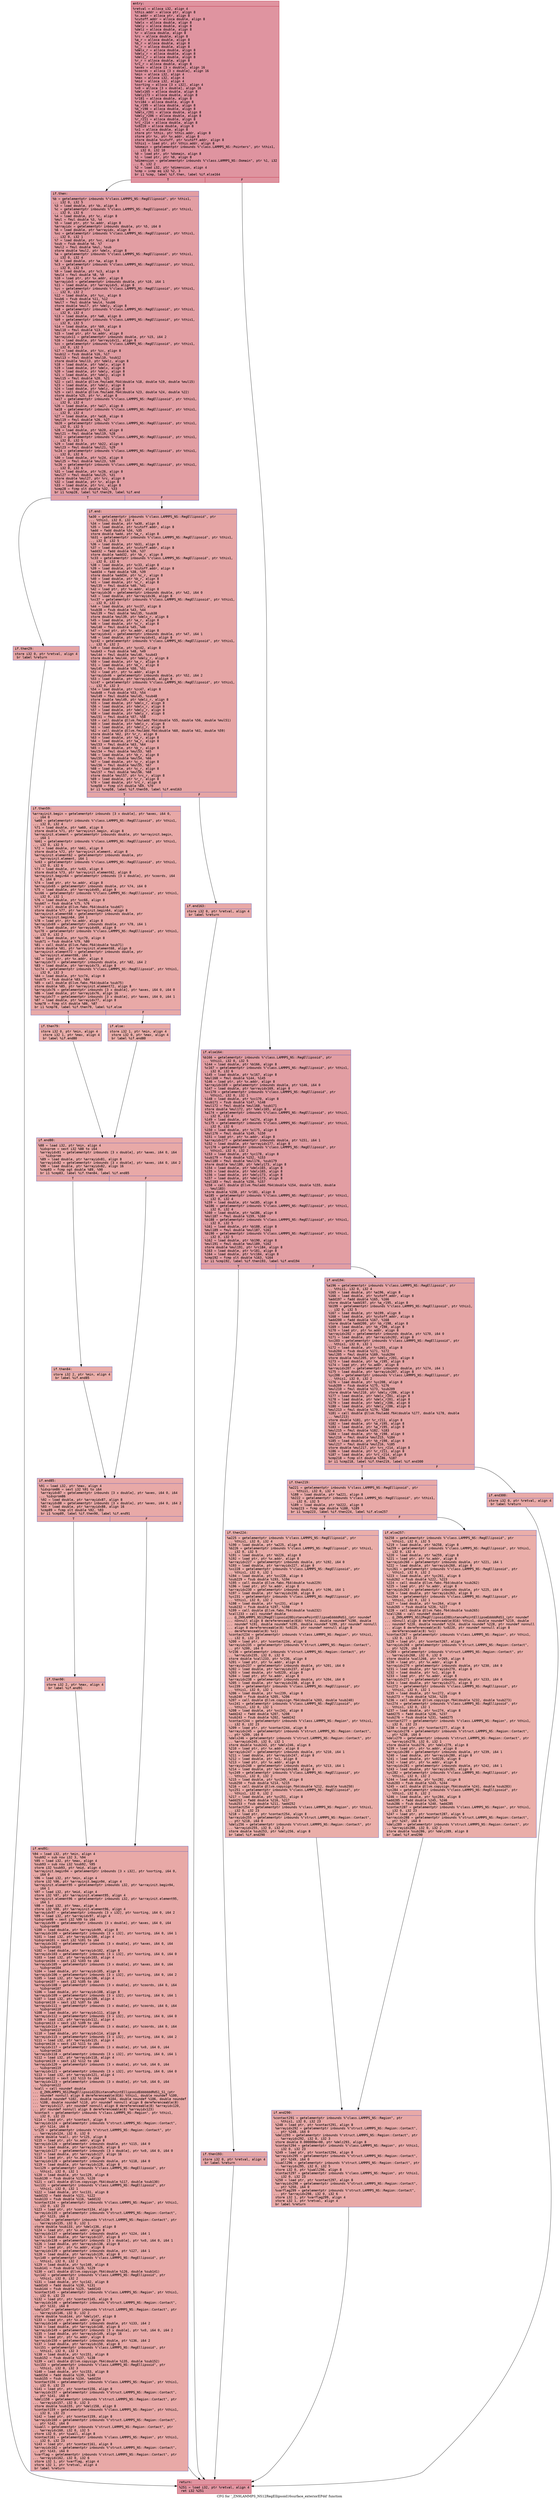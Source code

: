 digraph "CFG for '_ZN9LAMMPS_NS12RegEllipsoid16surface_exteriorEPdd' function" {
	label="CFG for '_ZN9LAMMPS_NS12RegEllipsoid16surface_exteriorEPdd' function";

	Node0x56554da812e0 [shape=record,color="#b70d28ff", style=filled, fillcolor="#b70d2870" fontname="Courier",label="{entry:\l|  %retval = alloca i32, align 4\l  %this.addr = alloca ptr, align 8\l  %x.addr = alloca ptr, align 8\l  %cutoff.addr = alloca double, align 8\l  %delx = alloca double, align 8\l  %dely = alloca double, align 8\l  %delz = alloca double, align 8\l  %r = alloca double, align 8\l  %rc = alloca double, align 8\l  %a_r = alloca double, align 8\l  %b_r = alloca double, align 8\l  %c_r = alloca double, align 8\l  %delx_r = alloca double, align 8\l  %dely_r = alloca double, align 8\l  %delz_r = alloca double, align 8\l  %r_r = alloca double, align 8\l  %rc_r = alloca double, align 8\l  %axes = alloca [3 x double], align 16\l  %coords = alloca [3 x double], align 16\l  %min = alloca i32, align 4\l  %max = alloca i32, align 4\l  %mid = alloca i32, align 4\l  %sorting = alloca [3 x i32], align 4\l  %x0 = alloca [3 x double], align 16\l  %delx165 = alloca double, align 8\l  %dely173 = alloca double, align 8\l  %r181 = alloca double, align 8\l  %rc184 = alloca double, align 8\l  %a_r195 = alloca double, align 8\l  %b_r198 = alloca double, align 8\l  %delx_r201 = alloca double, align 8\l  %dely_r206 = alloca double, align 8\l  %r_r211 = alloca double, align 8\l  %rc_r214 = alloca double, align 8\l  %x0220 = alloca double, align 8\l  %x1 = alloca double, align 8\l  store ptr %this, ptr %this.addr, align 8\l  store ptr %x, ptr %x.addr, align 8\l  store double %cutoff, ptr %cutoff.addr, align 8\l  %this1 = load ptr, ptr %this.addr, align 8\l  %domain = getelementptr inbounds %\"class.LAMMPS_NS::Pointers\", ptr %this1,\l... i32 0, i32 10\l  %0 = load ptr, ptr %domain, align 8\l  %1 = load ptr, ptr %0, align 8\l  %dimension = getelementptr inbounds %\"class.LAMMPS_NS::Domain\", ptr %1, i32\l... 0, i32 2\l  %2 = load i32, ptr %dimension, align 4\l  %cmp = icmp eq i32 %2, 3\l  br i1 %cmp, label %if.then, label %if.else164\l|{<s0>T|<s1>F}}"];
	Node0x56554da812e0:s0 -> Node0x56554da860a0[tooltip="entry -> if.then\nProbability 50.00%" ];
	Node0x56554da812e0:s1 -> Node0x56554da86110[tooltip="entry -> if.else164\nProbability 50.00%" ];
	Node0x56554da860a0 [shape=record,color="#3d50c3ff", style=filled, fillcolor="#be242e70" fontname="Courier",label="{if.then:\l|  %b = getelementptr inbounds %\"class.LAMMPS_NS::RegEllipsoid\", ptr %this1,\l... i32 0, i32 5\l  %3 = load double, ptr %b, align 8\l  %c = getelementptr inbounds %\"class.LAMMPS_NS::RegEllipsoid\", ptr %this1,\l... i32 0, i32 6\l  %4 = load double, ptr %c, align 8\l  %mul = fmul double %3, %4\l  %5 = load ptr, ptr %x.addr, align 8\l  %arrayidx = getelementptr inbounds double, ptr %5, i64 0\l  %6 = load double, ptr %arrayidx, align 8\l  %xc = getelementptr inbounds %\"class.LAMMPS_NS::RegEllipsoid\", ptr %this1,\l... i32 0, i32 1\l  %7 = load double, ptr %xc, align 8\l  %sub = fsub double %6, %7\l  %mul2 = fmul double %mul, %sub\l  store double %mul2, ptr %delx, align 8\l  %a = getelementptr inbounds %\"class.LAMMPS_NS::RegEllipsoid\", ptr %this1,\l... i32 0, i32 4\l  %8 = load double, ptr %a, align 8\l  %c3 = getelementptr inbounds %\"class.LAMMPS_NS::RegEllipsoid\", ptr %this1,\l... i32 0, i32 6\l  %9 = load double, ptr %c3, align 8\l  %mul4 = fmul double %8, %9\l  %10 = load ptr, ptr %x.addr, align 8\l  %arrayidx5 = getelementptr inbounds double, ptr %10, i64 1\l  %11 = load double, ptr %arrayidx5, align 8\l  %yc = getelementptr inbounds %\"class.LAMMPS_NS::RegEllipsoid\", ptr %this1,\l... i32 0, i32 2\l  %12 = load double, ptr %yc, align 8\l  %sub6 = fsub double %11, %12\l  %mul7 = fmul double %mul4, %sub6\l  store double %mul7, ptr %dely, align 8\l  %a8 = getelementptr inbounds %\"class.LAMMPS_NS::RegEllipsoid\", ptr %this1,\l... i32 0, i32 4\l  %13 = load double, ptr %a8, align 8\l  %b9 = getelementptr inbounds %\"class.LAMMPS_NS::RegEllipsoid\", ptr %this1,\l... i32 0, i32 5\l  %14 = load double, ptr %b9, align 8\l  %mul10 = fmul double %13, %14\l  %15 = load ptr, ptr %x.addr, align 8\l  %arrayidx11 = getelementptr inbounds double, ptr %15, i64 2\l  %16 = load double, ptr %arrayidx11, align 8\l  %zc = getelementptr inbounds %\"class.LAMMPS_NS::RegEllipsoid\", ptr %this1,\l... i32 0, i32 3\l  %17 = load double, ptr %zc, align 8\l  %sub12 = fsub double %16, %17\l  %mul13 = fmul double %mul10, %sub12\l  store double %mul13, ptr %delz, align 8\l  %18 = load double, ptr %delx, align 8\l  %19 = load double, ptr %delx, align 8\l  %20 = load double, ptr %dely, align 8\l  %21 = load double, ptr %dely, align 8\l  %mul15 = fmul double %20, %21\l  %22 = call double @llvm.fmuladd.f64(double %18, double %19, double %mul15)\l  %23 = load double, ptr %delz, align 8\l  %24 = load double, ptr %delz, align 8\l  %25 = call double @llvm.fmuladd.f64(double %23, double %24, double %22)\l  store double %25, ptr %r, align 8\l  %a17 = getelementptr inbounds %\"class.LAMMPS_NS::RegEllipsoid\", ptr %this1,\l... i32 0, i32 4\l  %26 = load double, ptr %a17, align 8\l  %a18 = getelementptr inbounds %\"class.LAMMPS_NS::RegEllipsoid\", ptr %this1,\l... i32 0, i32 4\l  %27 = load double, ptr %a18, align 8\l  %mul19 = fmul double %26, %27\l  %b20 = getelementptr inbounds %\"class.LAMMPS_NS::RegEllipsoid\", ptr %this1,\l... i32 0, i32 5\l  %28 = load double, ptr %b20, align 8\l  %mul21 = fmul double %mul19, %28\l  %b22 = getelementptr inbounds %\"class.LAMMPS_NS::RegEllipsoid\", ptr %this1,\l... i32 0, i32 5\l  %29 = load double, ptr %b22, align 8\l  %mul23 = fmul double %mul21, %29\l  %c24 = getelementptr inbounds %\"class.LAMMPS_NS::RegEllipsoid\", ptr %this1,\l... i32 0, i32 6\l  %30 = load double, ptr %c24, align 8\l  %mul25 = fmul double %mul23, %30\l  %c26 = getelementptr inbounds %\"class.LAMMPS_NS::RegEllipsoid\", ptr %this1,\l... i32 0, i32 6\l  %31 = load double, ptr %c26, align 8\l  %mul27 = fmul double %mul25, %31\l  store double %mul27, ptr %rc, align 8\l  %32 = load double, ptr %r, align 8\l  %33 = load double, ptr %rc, align 8\l  %cmp28 = fcmp olt double %32, %33\l  br i1 %cmp28, label %if.then29, label %if.end\l|{<s0>T|<s1>F}}"];
	Node0x56554da860a0:s0 -> Node0x56554da89360[tooltip="if.then -> if.then29\nProbability 50.00%" ];
	Node0x56554da860a0:s1 -> Node0x56554da893b0[tooltip="if.then -> if.end\nProbability 50.00%" ];
	Node0x56554da89360 [shape=record,color="#3d50c3ff", style=filled, fillcolor="#c5333470" fontname="Courier",label="{if.then29:\l|  store i32 0, ptr %retval, align 4\l  br label %return\l}"];
	Node0x56554da89360 -> Node0x56554da89570[tooltip="if.then29 -> return\nProbability 100.00%" ];
	Node0x56554da893b0 [shape=record,color="#3d50c3ff", style=filled, fillcolor="#c5333470" fontname="Courier",label="{if.end:\l|  %a30 = getelementptr inbounds %\"class.LAMMPS_NS::RegEllipsoid\", ptr\l... %this1, i32 0, i32 4\l  %34 = load double, ptr %a30, align 8\l  %35 = load double, ptr %cutoff.addr, align 8\l  %add = fadd double %34, %35\l  store double %add, ptr %a_r, align 8\l  %b31 = getelementptr inbounds %\"class.LAMMPS_NS::RegEllipsoid\", ptr %this1,\l... i32 0, i32 5\l  %36 = load double, ptr %b31, align 8\l  %37 = load double, ptr %cutoff.addr, align 8\l  %add32 = fadd double %36, %37\l  store double %add32, ptr %b_r, align 8\l  %c33 = getelementptr inbounds %\"class.LAMMPS_NS::RegEllipsoid\", ptr %this1,\l... i32 0, i32 6\l  %38 = load double, ptr %c33, align 8\l  %39 = load double, ptr %cutoff.addr, align 8\l  %add34 = fadd double %38, %39\l  store double %add34, ptr %c_r, align 8\l  %40 = load double, ptr %b_r, align 8\l  %41 = load double, ptr %c_r, align 8\l  %mul35 = fmul double %40, %41\l  %42 = load ptr, ptr %x.addr, align 8\l  %arrayidx36 = getelementptr inbounds double, ptr %42, i64 0\l  %43 = load double, ptr %arrayidx36, align 8\l  %xc37 = getelementptr inbounds %\"class.LAMMPS_NS::RegEllipsoid\", ptr %this1,\l... i32 0, i32 1\l  %44 = load double, ptr %xc37, align 8\l  %sub38 = fsub double %43, %44\l  %mul39 = fmul double %mul35, %sub38\l  store double %mul39, ptr %delx_r, align 8\l  %45 = load double, ptr %a_r, align 8\l  %46 = load double, ptr %c_r, align 8\l  %mul40 = fmul double %45, %46\l  %47 = load ptr, ptr %x.addr, align 8\l  %arrayidx41 = getelementptr inbounds double, ptr %47, i64 1\l  %48 = load double, ptr %arrayidx41, align 8\l  %yc42 = getelementptr inbounds %\"class.LAMMPS_NS::RegEllipsoid\", ptr %this1,\l... i32 0, i32 2\l  %49 = load double, ptr %yc42, align 8\l  %sub43 = fsub double %48, %49\l  %mul44 = fmul double %mul40, %sub43\l  store double %mul44, ptr %dely_r, align 8\l  %50 = load double, ptr %a_r, align 8\l  %51 = load double, ptr %b_r, align 8\l  %mul45 = fmul double %50, %51\l  %52 = load ptr, ptr %x.addr, align 8\l  %arrayidx46 = getelementptr inbounds double, ptr %52, i64 2\l  %53 = load double, ptr %arrayidx46, align 8\l  %zc47 = getelementptr inbounds %\"class.LAMMPS_NS::RegEllipsoid\", ptr %this1,\l... i32 0, i32 3\l  %54 = load double, ptr %zc47, align 8\l  %sub48 = fsub double %53, %54\l  %mul49 = fmul double %mul45, %sub48\l  store double %mul49, ptr %delz_r, align 8\l  %55 = load double, ptr %delx_r, align 8\l  %56 = load double, ptr %delx_r, align 8\l  %57 = load double, ptr %dely_r, align 8\l  %58 = load double, ptr %dely_r, align 8\l  %mul51 = fmul double %57, %58\l  %59 = call double @llvm.fmuladd.f64(double %55, double %56, double %mul51)\l  %60 = load double, ptr %delz_r, align 8\l  %61 = load double, ptr %delz_r, align 8\l  %62 = call double @llvm.fmuladd.f64(double %60, double %61, double %59)\l  store double %62, ptr %r_r, align 8\l  %63 = load double, ptr %a_r, align 8\l  %64 = load double, ptr %a_r, align 8\l  %mul53 = fmul double %63, %64\l  %65 = load double, ptr %b_r, align 8\l  %mul54 = fmul double %mul53, %65\l  %66 = load double, ptr %b_r, align 8\l  %mul55 = fmul double %mul54, %66\l  %67 = load double, ptr %c_r, align 8\l  %mul56 = fmul double %mul55, %67\l  %68 = load double, ptr %c_r, align 8\l  %mul57 = fmul double %mul56, %68\l  store double %mul57, ptr %rc_r, align 8\l  %69 = load double, ptr %r_r, align 8\l  %70 = load double, ptr %rc_r, align 8\l  %cmp58 = fcmp olt double %69, %70\l  br i1 %cmp58, label %if.then59, label %if.end163\l|{<s0>T|<s1>F}}"];
	Node0x56554da893b0:s0 -> Node0x56554da413f0[tooltip="if.end -> if.then59\nProbability 50.00%" ];
	Node0x56554da893b0:s1 -> Node0x56554da41440[tooltip="if.end -> if.end163\nProbability 50.00%" ];
	Node0x56554da413f0 [shape=record,color="#3d50c3ff", style=filled, fillcolor="#ca3b3770" fontname="Courier",label="{if.then59:\l|  %arrayinit.begin = getelementptr inbounds [3 x double], ptr %axes, i64 0,\l... i64 0\l  %a60 = getelementptr inbounds %\"class.LAMMPS_NS::RegEllipsoid\", ptr %this1,\l... i32 0, i32 4\l  %71 = load double, ptr %a60, align 8\l  store double %71, ptr %arrayinit.begin, align 8\l  %arrayinit.element = getelementptr inbounds double, ptr %arrayinit.begin,\l... i64 1\l  %b61 = getelementptr inbounds %\"class.LAMMPS_NS::RegEllipsoid\", ptr %this1,\l... i32 0, i32 5\l  %72 = load double, ptr %b61, align 8\l  store double %72, ptr %arrayinit.element, align 8\l  %arrayinit.element62 = getelementptr inbounds double, ptr\l... %arrayinit.element, i64 1\l  %c63 = getelementptr inbounds %\"class.LAMMPS_NS::RegEllipsoid\", ptr %this1,\l... i32 0, i32 6\l  %73 = load double, ptr %c63, align 8\l  store double %73, ptr %arrayinit.element62, align 8\l  %arrayinit.begin64 = getelementptr inbounds [3 x double], ptr %coords, i64\l... 0, i64 0\l  %74 = load ptr, ptr %x.addr, align 8\l  %arrayidx65 = getelementptr inbounds double, ptr %74, i64 0\l  %75 = load double, ptr %arrayidx65, align 8\l  %xc66 = getelementptr inbounds %\"class.LAMMPS_NS::RegEllipsoid\", ptr %this1,\l... i32 0, i32 1\l  %76 = load double, ptr %xc66, align 8\l  %sub67 = fsub double %75, %76\l  %77 = call double @llvm.fabs.f64(double %sub67)\l  store double %77, ptr %arrayinit.begin64, align 8\l  %arrayinit.element68 = getelementptr inbounds double, ptr\l... %arrayinit.begin64, i64 1\l  %78 = load ptr, ptr %x.addr, align 8\l  %arrayidx69 = getelementptr inbounds double, ptr %78, i64 1\l  %79 = load double, ptr %arrayidx69, align 8\l  %yc70 = getelementptr inbounds %\"class.LAMMPS_NS::RegEllipsoid\", ptr %this1,\l... i32 0, i32 2\l  %80 = load double, ptr %yc70, align 8\l  %sub71 = fsub double %79, %80\l  %81 = call double @llvm.fabs.f64(double %sub71)\l  store double %81, ptr %arrayinit.element68, align 8\l  %arrayinit.element72 = getelementptr inbounds double, ptr\l... %arrayinit.element68, i64 1\l  %82 = load ptr, ptr %x.addr, align 8\l  %arrayidx73 = getelementptr inbounds double, ptr %82, i64 2\l  %83 = load double, ptr %arrayidx73, align 8\l  %zc74 = getelementptr inbounds %\"class.LAMMPS_NS::RegEllipsoid\", ptr %this1,\l... i32 0, i32 3\l  %84 = load double, ptr %zc74, align 8\l  %sub75 = fsub double %83, %84\l  %85 = call double @llvm.fabs.f64(double %sub75)\l  store double %85, ptr %arrayinit.element72, align 8\l  %arrayidx76 = getelementptr inbounds [3 x double], ptr %axes, i64 0, i64 0\l  %86 = load double, ptr %arrayidx76, align 16\l  %arrayidx77 = getelementptr inbounds [3 x double], ptr %axes, i64 0, i64 1\l  %87 = load double, ptr %arrayidx77, align 8\l  %cmp78 = fcmp olt double %86, %87\l  br i1 %cmp78, label %if.then79, label %if.else\l|{<s0>T|<s1>F}}"];
	Node0x56554da413f0:s0 -> Node0x56554da43470[tooltip="if.then59 -> if.then79\nProbability 50.00%" ];
	Node0x56554da413f0:s1 -> Node0x56554da434f0[tooltip="if.then59 -> if.else\nProbability 50.00%" ];
	Node0x56554da43470 [shape=record,color="#3d50c3ff", style=filled, fillcolor="#d0473d70" fontname="Courier",label="{if.then79:\l|  store i32 0, ptr %min, align 4\l  store i32 1, ptr %max, align 4\l  br label %if.end80\l}"];
	Node0x56554da43470 -> Node0x56554da43750[tooltip="if.then79 -> if.end80\nProbability 100.00%" ];
	Node0x56554da434f0 [shape=record,color="#3d50c3ff", style=filled, fillcolor="#d0473d70" fontname="Courier",label="{if.else:\l|  store i32 1, ptr %min, align 4\l  store i32 0, ptr %max, align 4\l  br label %if.end80\l}"];
	Node0x56554da434f0 -> Node0x56554da43750[tooltip="if.else -> if.end80\nProbability 100.00%" ];
	Node0x56554da43750 [shape=record,color="#3d50c3ff", style=filled, fillcolor="#ca3b3770" fontname="Courier",label="{if.end80:\l|  %88 = load i32, ptr %min, align 4\l  %idxprom = sext i32 %88 to i64\l  %arrayidx81 = getelementptr inbounds [3 x double], ptr %axes, i64 0, i64\l... %idxprom\l  %89 = load double, ptr %arrayidx81, align 8\l  %arrayidx82 = getelementptr inbounds [3 x double], ptr %axes, i64 0, i64 2\l  %90 = load double, ptr %arrayidx82, align 16\l  %cmp83 = fcmp ogt double %89, %90\l  br i1 %cmp83, label %if.then84, label %if.end85\l|{<s0>T|<s1>F}}"];
	Node0x56554da43750:s0 -> Node0x56554da43e60[tooltip="if.end80 -> if.then84\nProbability 50.00%" ];
	Node0x56554da43750:s1 -> Node0x56554da43ee0[tooltip="if.end80 -> if.end85\nProbability 50.00%" ];
	Node0x56554da43e60 [shape=record,color="#3d50c3ff", style=filled, fillcolor="#d0473d70" fontname="Courier",label="{if.then84:\l|  store i32 2, ptr %min, align 4\l  br label %if.end85\l}"];
	Node0x56554da43e60 -> Node0x56554da43ee0[tooltip="if.then84 -> if.end85\nProbability 100.00%" ];
	Node0x56554da43ee0 [shape=record,color="#3d50c3ff", style=filled, fillcolor="#ca3b3770" fontname="Courier",label="{if.end85:\l|  %91 = load i32, ptr %max, align 4\l  %idxprom86 = sext i32 %91 to i64\l  %arrayidx87 = getelementptr inbounds [3 x double], ptr %axes, i64 0, i64\l... %idxprom86\l  %92 = load double, ptr %arrayidx87, align 8\l  %arrayidx88 = getelementptr inbounds [3 x double], ptr %axes, i64 0, i64 2\l  %93 = load double, ptr %arrayidx88, align 16\l  %cmp89 = fcmp olt double %92, %93\l  br i1 %cmp89, label %if.then90, label %if.end91\l|{<s0>T|<s1>F}}"];
	Node0x56554da43ee0:s0 -> Node0x56554da445d0[tooltip="if.end85 -> if.then90\nProbability 50.00%" ];
	Node0x56554da43ee0:s1 -> Node0x56554da44650[tooltip="if.end85 -> if.end91\nProbability 50.00%" ];
	Node0x56554da445d0 [shape=record,color="#3d50c3ff", style=filled, fillcolor="#d0473d70" fontname="Courier",label="{if.then90:\l|  store i32 2, ptr %max, align 4\l  br label %if.end91\l}"];
	Node0x56554da445d0 -> Node0x56554da44650[tooltip="if.then90 -> if.end91\nProbability 100.00%" ];
	Node0x56554da44650 [shape=record,color="#3d50c3ff", style=filled, fillcolor="#ca3b3770" fontname="Courier",label="{if.end91:\l|  %94 = load i32, ptr %min, align 4\l  %sub92 = sub nsw i32 3, %94\l  %95 = load i32, ptr %max, align 4\l  %sub93 = sub nsw i32 %sub92, %95\l  store i32 %sub93, ptr %mid, align 4\l  %arrayinit.begin94 = getelementptr inbounds [3 x i32], ptr %sorting, i64 0,\l... i64 0\l  %96 = load i32, ptr %min, align 4\l  store i32 %96, ptr %arrayinit.begin94, align 4\l  %arrayinit.element95 = getelementptr inbounds i32, ptr %arrayinit.begin94,\l... i64 1\l  %97 = load i32, ptr %mid, align 4\l  store i32 %97, ptr %arrayinit.element95, align 4\l  %arrayinit.element96 = getelementptr inbounds i32, ptr %arrayinit.element95,\l... i64 1\l  %98 = load i32, ptr %max, align 4\l  store i32 %98, ptr %arrayinit.element96, align 4\l  %arrayidx97 = getelementptr inbounds [3 x i32], ptr %sorting, i64 0, i64 2\l  %99 = load i32, ptr %arrayidx97, align 4\l  %idxprom98 = sext i32 %99 to i64\l  %arrayidx99 = getelementptr inbounds [3 x double], ptr %axes, i64 0, i64\l... %idxprom98\l  %100 = load double, ptr %arrayidx99, align 8\l  %arrayidx100 = getelementptr inbounds [3 x i32], ptr %sorting, i64 0, i64 1\l  %101 = load i32, ptr %arrayidx100, align 4\l  %idxprom101 = sext i32 %101 to i64\l  %arrayidx102 = getelementptr inbounds [3 x double], ptr %axes, i64 0, i64\l... %idxprom101\l  %102 = load double, ptr %arrayidx102, align 8\l  %arrayidx103 = getelementptr inbounds [3 x i32], ptr %sorting, i64 0, i64 0\l  %103 = load i32, ptr %arrayidx103, align 4\l  %idxprom104 = sext i32 %103 to i64\l  %arrayidx105 = getelementptr inbounds [3 x double], ptr %axes, i64 0, i64\l... %idxprom104\l  %104 = load double, ptr %arrayidx105, align 8\l  %arrayidx106 = getelementptr inbounds [3 x i32], ptr %sorting, i64 0, i64 2\l  %105 = load i32, ptr %arrayidx106, align 4\l  %idxprom107 = sext i32 %105 to i64\l  %arrayidx108 = getelementptr inbounds [3 x double], ptr %coords, i64 0, i64\l... %idxprom107\l  %106 = load double, ptr %arrayidx108, align 8\l  %arrayidx109 = getelementptr inbounds [3 x i32], ptr %sorting, i64 0, i64 1\l  %107 = load i32, ptr %arrayidx109, align 4\l  %idxprom110 = sext i32 %107 to i64\l  %arrayidx111 = getelementptr inbounds [3 x double], ptr %coords, i64 0, i64\l... %idxprom110\l  %108 = load double, ptr %arrayidx111, align 8\l  %arrayidx112 = getelementptr inbounds [3 x i32], ptr %sorting, i64 0, i64 0\l  %109 = load i32, ptr %arrayidx112, align 4\l  %idxprom113 = sext i32 %109 to i64\l  %arrayidx114 = getelementptr inbounds [3 x double], ptr %coords, i64 0, i64\l... %idxprom113\l  %110 = load double, ptr %arrayidx114, align 8\l  %arrayidx115 = getelementptr inbounds [3 x i32], ptr %sorting, i64 0, i64 2\l  %111 = load i32, ptr %arrayidx115, align 4\l  %idxprom116 = sext i32 %111 to i64\l  %arrayidx117 = getelementptr inbounds [3 x double], ptr %x0, i64 0, i64\l... %idxprom116\l  %arrayidx118 = getelementptr inbounds [3 x i32], ptr %sorting, i64 0, i64 1\l  %112 = load i32, ptr %arrayidx118, align 4\l  %idxprom119 = sext i32 %112 to i64\l  %arrayidx120 = getelementptr inbounds [3 x double], ptr %x0, i64 0, i64\l... %idxprom119\l  %arrayidx121 = getelementptr inbounds [3 x i32], ptr %sorting, i64 0, i64 0\l  %113 = load i32, ptr %arrayidx121, align 4\l  %idxprom122 = sext i32 %113 to i64\l  %arrayidx123 = getelementptr inbounds [3 x double], ptr %x0, i64 0, i64\l... %idxprom122\l  %call = call noundef double\l... @_ZN9LAMMPS_NS12RegEllipsoid22DistancePointEllipsoidEddddddRdS1_S1_(ptr\l... noundef nonnull align 8 dereferenceable(816) %this1, double noundef %100,\l... double noundef %102, double noundef %104, double noundef %106, double noundef\l... %108, double noundef %110, ptr noundef nonnull align 8 dereferenceable(8)\l... %arrayidx117, ptr noundef nonnull align 8 dereferenceable(8) %arrayidx120,\l... ptr noundef nonnull align 8 dereferenceable(8) %arrayidx123)\l  %contact = getelementptr inbounds %\"class.LAMMPS_NS::Region\", ptr %this1,\l... i32 0, i32 23\l  %114 = load ptr, ptr %contact, align 8\l  %arrayidx124 = getelementptr inbounds %\"struct.LAMMPS_NS::Region::Contact\",\l... ptr %114, i64 0\l  %r125 = getelementptr inbounds %\"struct.LAMMPS_NS::Region::Contact\", ptr\l... %arrayidx124, i32 0, i32 0\l  store double %call, ptr %r125, align 8\l  %115 = load ptr, ptr %x.addr, align 8\l  %arrayidx126 = getelementptr inbounds double, ptr %115, i64 0\l  %116 = load double, ptr %arrayidx126, align 8\l  %arrayidx127 = getelementptr inbounds [3 x double], ptr %x0, i64 0, i64 0\l  %117 = load double, ptr %arrayidx127, align 16\l  %118 = load ptr, ptr %x.addr, align 8\l  %arrayidx128 = getelementptr inbounds double, ptr %118, i64 0\l  %119 = load double, ptr %arrayidx128, align 8\l  %xc129 = getelementptr inbounds %\"class.LAMMPS_NS::RegEllipsoid\", ptr\l... %this1, i32 0, i32 1\l  %120 = load double, ptr %xc129, align 8\l  %sub130 = fsub double %119, %120\l  %121 = call double @llvm.copysign.f64(double %117, double %sub130)\l  %xc131 = getelementptr inbounds %\"class.LAMMPS_NS::RegEllipsoid\", ptr\l... %this1, i32 0, i32 1\l  %122 = load double, ptr %xc131, align 8\l  %add132 = fadd double %121, %122\l  %sub133 = fsub double %116, %add132\l  %contact134 = getelementptr inbounds %\"class.LAMMPS_NS::Region\", ptr %this1,\l... i32 0, i32 23\l  %123 = load ptr, ptr %contact134, align 8\l  %arrayidx135 = getelementptr inbounds %\"struct.LAMMPS_NS::Region::Contact\",\l... ptr %123, i64 0\l  %delx136 = getelementptr inbounds %\"struct.LAMMPS_NS::Region::Contact\", ptr\l... %arrayidx135, i32 0, i32 1\l  store double %sub133, ptr %delx136, align 8\l  %124 = load ptr, ptr %x.addr, align 8\l  %arrayidx137 = getelementptr inbounds double, ptr %124, i64 1\l  %125 = load double, ptr %arrayidx137, align 8\l  %arrayidx138 = getelementptr inbounds [3 x double], ptr %x0, i64 0, i64 1\l  %126 = load double, ptr %arrayidx138, align 8\l  %127 = load ptr, ptr %x.addr, align 8\l  %arrayidx139 = getelementptr inbounds double, ptr %127, i64 1\l  %128 = load double, ptr %arrayidx139, align 8\l  %yc140 = getelementptr inbounds %\"class.LAMMPS_NS::RegEllipsoid\", ptr\l... %this1, i32 0, i32 2\l  %129 = load double, ptr %yc140, align 8\l  %sub141 = fsub double %128, %129\l  %130 = call double @llvm.copysign.f64(double %126, double %sub141)\l  %yc142 = getelementptr inbounds %\"class.LAMMPS_NS::RegEllipsoid\", ptr\l... %this1, i32 0, i32 2\l  %131 = load double, ptr %yc142, align 8\l  %add143 = fadd double %130, %131\l  %sub144 = fsub double %125, %add143\l  %contact145 = getelementptr inbounds %\"class.LAMMPS_NS::Region\", ptr %this1,\l... i32 0, i32 23\l  %132 = load ptr, ptr %contact145, align 8\l  %arrayidx146 = getelementptr inbounds %\"struct.LAMMPS_NS::Region::Contact\",\l... ptr %132, i64 0\l  %dely147 = getelementptr inbounds %\"struct.LAMMPS_NS::Region::Contact\", ptr\l... %arrayidx146, i32 0, i32 2\l  store double %sub144, ptr %dely147, align 8\l  %133 = load ptr, ptr %x.addr, align 8\l  %arrayidx148 = getelementptr inbounds double, ptr %133, i64 2\l  %134 = load double, ptr %arrayidx148, align 8\l  %arrayidx149 = getelementptr inbounds [3 x double], ptr %x0, i64 0, i64 2\l  %135 = load double, ptr %arrayidx149, align 16\l  %136 = load ptr, ptr %x.addr, align 8\l  %arrayidx150 = getelementptr inbounds double, ptr %136, i64 2\l  %137 = load double, ptr %arrayidx150, align 8\l  %zc151 = getelementptr inbounds %\"class.LAMMPS_NS::RegEllipsoid\", ptr\l... %this1, i32 0, i32 3\l  %138 = load double, ptr %zc151, align 8\l  %sub152 = fsub double %137, %138\l  %139 = call double @llvm.copysign.f64(double %135, double %sub152)\l  %zc153 = getelementptr inbounds %\"class.LAMMPS_NS::RegEllipsoid\", ptr\l... %this1, i32 0, i32 3\l  %140 = load double, ptr %zc153, align 8\l  %add154 = fadd double %139, %140\l  %sub155 = fsub double %134, %add154\l  %contact156 = getelementptr inbounds %\"class.LAMMPS_NS::Region\", ptr %this1,\l... i32 0, i32 23\l  %141 = load ptr, ptr %contact156, align 8\l  %arrayidx157 = getelementptr inbounds %\"struct.LAMMPS_NS::Region::Contact\",\l... ptr %141, i64 0\l  %delz158 = getelementptr inbounds %\"struct.LAMMPS_NS::Region::Contact\", ptr\l... %arrayidx157, i32 0, i32 3\l  store double %sub155, ptr %delz158, align 8\l  %contact159 = getelementptr inbounds %\"class.LAMMPS_NS::Region\", ptr %this1,\l... i32 0, i32 23\l  %142 = load ptr, ptr %contact159, align 8\l  %arrayidx160 = getelementptr inbounds %\"struct.LAMMPS_NS::Region::Contact\",\l... ptr %142, i64 0\l  %iwall = getelementptr inbounds %\"struct.LAMMPS_NS::Region::Contact\", ptr\l... %arrayidx160, i32 0, i32 5\l  store i32 0, ptr %iwall, align 8\l  %contact161 = getelementptr inbounds %\"class.LAMMPS_NS::Region\", ptr %this1,\l... i32 0, i32 23\l  %143 = load ptr, ptr %contact161, align 8\l  %arrayidx162 = getelementptr inbounds %\"struct.LAMMPS_NS::Region::Contact\",\l... ptr %143, i64 0\l  %varflag = getelementptr inbounds %\"struct.LAMMPS_NS::Region::Contact\", ptr\l... %arrayidx162, i32 0, i32 6\l  store i32 1, ptr %varflag, align 4\l  store i32 1, ptr %retval, align 4\l  br label %return\l}"];
	Node0x56554da44650 -> Node0x56554da89570[tooltip="if.end91 -> return\nProbability 100.00%" ];
	Node0x56554da41440 [shape=record,color="#3d50c3ff", style=filled, fillcolor="#ca3b3770" fontname="Courier",label="{if.end163:\l|  store i32 0, ptr %retval, align 4\l  br label %return\l}"];
	Node0x56554da41440 -> Node0x56554da89570[tooltip="if.end163 -> return\nProbability 100.00%" ];
	Node0x56554da86110 [shape=record,color="#3d50c3ff", style=filled, fillcolor="#be242e70" fontname="Courier",label="{if.else164:\l|  %b166 = getelementptr inbounds %\"class.LAMMPS_NS::RegEllipsoid\", ptr\l... %this1, i32 0, i32 5\l  %144 = load double, ptr %b166, align 8\l  %c167 = getelementptr inbounds %\"class.LAMMPS_NS::RegEllipsoid\", ptr %this1,\l... i32 0, i32 6\l  %145 = load double, ptr %c167, align 8\l  %mul168 = fmul double %144, %145\l  %146 = load ptr, ptr %x.addr, align 8\l  %arrayidx169 = getelementptr inbounds double, ptr %146, i64 0\l  %147 = load double, ptr %arrayidx169, align 8\l  %xc170 = getelementptr inbounds %\"class.LAMMPS_NS::RegEllipsoid\", ptr\l... %this1, i32 0, i32 1\l  %148 = load double, ptr %xc170, align 8\l  %sub171 = fsub double %147, %148\l  %mul172 = fmul double %mul168, %sub171\l  store double %mul172, ptr %delx165, align 8\l  %a174 = getelementptr inbounds %\"class.LAMMPS_NS::RegEllipsoid\", ptr %this1,\l... i32 0, i32 4\l  %149 = load double, ptr %a174, align 8\l  %c175 = getelementptr inbounds %\"class.LAMMPS_NS::RegEllipsoid\", ptr %this1,\l... i32 0, i32 6\l  %150 = load double, ptr %c175, align 8\l  %mul176 = fmul double %149, %150\l  %151 = load ptr, ptr %x.addr, align 8\l  %arrayidx177 = getelementptr inbounds double, ptr %151, i64 1\l  %152 = load double, ptr %arrayidx177, align 8\l  %yc178 = getelementptr inbounds %\"class.LAMMPS_NS::RegEllipsoid\", ptr\l... %this1, i32 0, i32 2\l  %153 = load double, ptr %yc178, align 8\l  %sub179 = fsub double %152, %153\l  %mul180 = fmul double %mul176, %sub179\l  store double %mul180, ptr %dely173, align 8\l  %154 = load double, ptr %delx165, align 8\l  %155 = load double, ptr %delx165, align 8\l  %156 = load double, ptr %dely173, align 8\l  %157 = load double, ptr %dely173, align 8\l  %mul183 = fmul double %156, %157\l  %158 = call double @llvm.fmuladd.f64(double %154, double %155, double\l... %mul183)\l  store double %158, ptr %r181, align 8\l  %a185 = getelementptr inbounds %\"class.LAMMPS_NS::RegEllipsoid\", ptr %this1,\l... i32 0, i32 4\l  %159 = load double, ptr %a185, align 8\l  %a186 = getelementptr inbounds %\"class.LAMMPS_NS::RegEllipsoid\", ptr %this1,\l... i32 0, i32 4\l  %160 = load double, ptr %a186, align 8\l  %mul187 = fmul double %159, %160\l  %b188 = getelementptr inbounds %\"class.LAMMPS_NS::RegEllipsoid\", ptr %this1,\l... i32 0, i32 5\l  %161 = load double, ptr %b188, align 8\l  %mul189 = fmul double %mul187, %161\l  %b190 = getelementptr inbounds %\"class.LAMMPS_NS::RegEllipsoid\", ptr %this1,\l... i32 0, i32 5\l  %162 = load double, ptr %b190, align 8\l  %mul191 = fmul double %mul189, %162\l  store double %mul191, ptr %rc184, align 8\l  %163 = load double, ptr %r181, align 8\l  %164 = load double, ptr %rc184, align 8\l  %cmp192 = fcmp olt double %163, %164\l  br i1 %cmp192, label %if.then193, label %if.end194\l|{<s0>T|<s1>F}}"];
	Node0x56554da86110:s0 -> Node0x56554daa1d50[tooltip="if.else164 -> if.then193\nProbability 50.00%" ];
	Node0x56554da86110:s1 -> Node0x56554daa1da0[tooltip="if.else164 -> if.end194\nProbability 50.00%" ];
	Node0x56554daa1d50 [shape=record,color="#3d50c3ff", style=filled, fillcolor="#c5333470" fontname="Courier",label="{if.then193:\l|  store i32 0, ptr %retval, align 4\l  br label %return\l}"];
	Node0x56554daa1d50 -> Node0x56554da89570[tooltip="if.then193 -> return\nProbability 100.00%" ];
	Node0x56554daa1da0 [shape=record,color="#3d50c3ff", style=filled, fillcolor="#c5333470" fontname="Courier",label="{if.end194:\l|  %a196 = getelementptr inbounds %\"class.LAMMPS_NS::RegEllipsoid\", ptr\l... %this1, i32 0, i32 4\l  %165 = load double, ptr %a196, align 8\l  %166 = load double, ptr %cutoff.addr, align 8\l  %add197 = fadd double %165, %166\l  store double %add197, ptr %a_r195, align 8\l  %b199 = getelementptr inbounds %\"class.LAMMPS_NS::RegEllipsoid\", ptr %this1,\l... i32 0, i32 5\l  %167 = load double, ptr %b199, align 8\l  %168 = load double, ptr %cutoff.addr, align 8\l  %add200 = fadd double %167, %168\l  store double %add200, ptr %b_r198, align 8\l  %169 = load double, ptr %b_r198, align 8\l  %170 = load ptr, ptr %x.addr, align 8\l  %arrayidx202 = getelementptr inbounds double, ptr %170, i64 0\l  %171 = load double, ptr %arrayidx202, align 8\l  %xc203 = getelementptr inbounds %\"class.LAMMPS_NS::RegEllipsoid\", ptr\l... %this1, i32 0, i32 1\l  %172 = load double, ptr %xc203, align 8\l  %sub204 = fsub double %171, %172\l  %mul205 = fmul double %169, %sub204\l  store double %mul205, ptr %delx_r201, align 8\l  %173 = load double, ptr %a_r195, align 8\l  %174 = load ptr, ptr %x.addr, align 8\l  %arrayidx207 = getelementptr inbounds double, ptr %174, i64 1\l  %175 = load double, ptr %arrayidx207, align 8\l  %yc208 = getelementptr inbounds %\"class.LAMMPS_NS::RegEllipsoid\", ptr\l... %this1, i32 0, i32 2\l  %176 = load double, ptr %yc208, align 8\l  %sub209 = fsub double %175, %176\l  %mul210 = fmul double %173, %sub209\l  store double %mul210, ptr %dely_r206, align 8\l  %177 = load double, ptr %delx_r201, align 8\l  %178 = load double, ptr %delx_r201, align 8\l  %179 = load double, ptr %dely_r206, align 8\l  %180 = load double, ptr %dely_r206, align 8\l  %mul213 = fmul double %179, %180\l  %181 = call double @llvm.fmuladd.f64(double %177, double %178, double\l... %mul213)\l  store double %181, ptr %r_r211, align 8\l  %182 = load double, ptr %a_r195, align 8\l  %183 = load double, ptr %a_r195, align 8\l  %mul215 = fmul double %182, %183\l  %184 = load double, ptr %b_r198, align 8\l  %mul216 = fmul double %mul215, %184\l  %185 = load double, ptr %b_r198, align 8\l  %mul217 = fmul double %mul216, %185\l  store double %mul217, ptr %rc_r214, align 8\l  %186 = load double, ptr %r_r211, align 8\l  %187 = load double, ptr %rc_r214, align 8\l  %cmp218 = fcmp olt double %186, %187\l  br i1 %cmp218, label %if.then219, label %if.end300\l|{<s0>T|<s1>F}}"];
	Node0x56554daa1da0:s0 -> Node0x56554daa3cb0[tooltip="if.end194 -> if.then219\nProbability 50.00%" ];
	Node0x56554daa1da0:s1 -> Node0x56554daa3d00[tooltip="if.end194 -> if.end300\nProbability 50.00%" ];
	Node0x56554daa3cb0 [shape=record,color="#3d50c3ff", style=filled, fillcolor="#ca3b3770" fontname="Courier",label="{if.then219:\l|  %a221 = getelementptr inbounds %\"class.LAMMPS_NS::RegEllipsoid\", ptr\l... %this1, i32 0, i32 4\l  %188 = load double, ptr %a221, align 8\l  %b222 = getelementptr inbounds %\"class.LAMMPS_NS::RegEllipsoid\", ptr %this1,\l... i32 0, i32 5\l  %189 = load double, ptr %b222, align 8\l  %cmp223 = fcmp oge double %188, %189\l  br i1 %cmp223, label %if.then224, label %if.else257\l|{<s0>T|<s1>F}}"];
	Node0x56554daa3cb0:s0 -> Node0x56554daa4170[tooltip="if.then219 -> if.then224\nProbability 50.00%" ];
	Node0x56554daa3cb0:s1 -> Node0x56554daa41f0[tooltip="if.then219 -> if.else257\nProbability 50.00%" ];
	Node0x56554daa4170 [shape=record,color="#3d50c3ff", style=filled, fillcolor="#d0473d70" fontname="Courier",label="{if.then224:\l|  %a225 = getelementptr inbounds %\"class.LAMMPS_NS::RegEllipsoid\", ptr\l... %this1, i32 0, i32 4\l  %190 = load double, ptr %a225, align 8\l  %b226 = getelementptr inbounds %\"class.LAMMPS_NS::RegEllipsoid\", ptr %this1,\l... i32 0, i32 5\l  %191 = load double, ptr %b226, align 8\l  %192 = load ptr, ptr %x.addr, align 8\l  %arrayidx227 = getelementptr inbounds double, ptr %192, i64 0\l  %193 = load double, ptr %arrayidx227, align 8\l  %xc228 = getelementptr inbounds %\"class.LAMMPS_NS::RegEllipsoid\", ptr\l... %this1, i32 0, i32 1\l  %194 = load double, ptr %xc228, align 8\l  %sub229 = fsub double %193, %194\l  %195 = call double @llvm.fabs.f64(double %sub229)\l  %196 = load ptr, ptr %x.addr, align 8\l  %arrayidx230 = getelementptr inbounds double, ptr %196, i64 1\l  %197 = load double, ptr %arrayidx230, align 8\l  %yc231 = getelementptr inbounds %\"class.LAMMPS_NS::RegEllipsoid\", ptr\l... %this1, i32 0, i32 2\l  %198 = load double, ptr %yc231, align 8\l  %sub232 = fsub double %197, %198\l  %199 = call double @llvm.fabs.f64(double %sub232)\l  %call233 = call noundef double\l... @_ZN9LAMMPS_NS12RegEllipsoid20DistancePointEllipseEddddRdS1_(ptr noundef\l... nonnull align 8 dereferenceable(816) %this1, double noundef %190, double\l... noundef %191, double noundef %195, double noundef %199, ptr noundef nonnull\l... align 8 dereferenceable(8) %x0220, ptr noundef nonnull align 8\l... dereferenceable(8) %x1)\l  %contact234 = getelementptr inbounds %\"class.LAMMPS_NS::Region\", ptr %this1,\l... i32 0, i32 23\l  %200 = load ptr, ptr %contact234, align 8\l  %arrayidx235 = getelementptr inbounds %\"struct.LAMMPS_NS::Region::Contact\",\l... ptr %200, i64 0\l  %r236 = getelementptr inbounds %\"struct.LAMMPS_NS::Region::Contact\", ptr\l... %arrayidx235, i32 0, i32 0\l  store double %call233, ptr %r236, align 8\l  %201 = load ptr, ptr %x.addr, align 8\l  %arrayidx237 = getelementptr inbounds double, ptr %201, i64 0\l  %202 = load double, ptr %arrayidx237, align 8\l  %203 = load double, ptr %x0220, align 8\l  %204 = load ptr, ptr %x.addr, align 8\l  %arrayidx238 = getelementptr inbounds double, ptr %204, i64 0\l  %205 = load double, ptr %arrayidx238, align 8\l  %xc239 = getelementptr inbounds %\"class.LAMMPS_NS::RegEllipsoid\", ptr\l... %this1, i32 0, i32 1\l  %206 = load double, ptr %xc239, align 8\l  %sub240 = fsub double %205, %206\l  %207 = call double @llvm.copysign.f64(double %203, double %sub240)\l  %xc241 = getelementptr inbounds %\"class.LAMMPS_NS::RegEllipsoid\", ptr\l... %this1, i32 0, i32 1\l  %208 = load double, ptr %xc241, align 8\l  %add242 = fadd double %207, %208\l  %sub243 = fsub double %202, %add242\l  %contact244 = getelementptr inbounds %\"class.LAMMPS_NS::Region\", ptr %this1,\l... i32 0, i32 23\l  %209 = load ptr, ptr %contact244, align 8\l  %arrayidx245 = getelementptr inbounds %\"struct.LAMMPS_NS::Region::Contact\",\l... ptr %209, i64 0\l  %delx246 = getelementptr inbounds %\"struct.LAMMPS_NS::Region::Contact\", ptr\l... %arrayidx245, i32 0, i32 1\l  store double %sub243, ptr %delx246, align 8\l  %210 = load ptr, ptr %x.addr, align 8\l  %arrayidx247 = getelementptr inbounds double, ptr %210, i64 1\l  %211 = load double, ptr %arrayidx247, align 8\l  %212 = load double, ptr %x1, align 8\l  %213 = load ptr, ptr %x.addr, align 8\l  %arrayidx248 = getelementptr inbounds double, ptr %213, i64 1\l  %214 = load double, ptr %arrayidx248, align 8\l  %yc249 = getelementptr inbounds %\"class.LAMMPS_NS::RegEllipsoid\", ptr\l... %this1, i32 0, i32 2\l  %215 = load double, ptr %yc249, align 8\l  %sub250 = fsub double %214, %215\l  %216 = call double @llvm.copysign.f64(double %212, double %sub250)\l  %yc251 = getelementptr inbounds %\"class.LAMMPS_NS::RegEllipsoid\", ptr\l... %this1, i32 0, i32 2\l  %217 = load double, ptr %yc251, align 8\l  %add252 = fadd double %216, %217\l  %sub253 = fsub double %211, %add252\l  %contact254 = getelementptr inbounds %\"class.LAMMPS_NS::Region\", ptr %this1,\l... i32 0, i32 23\l  %218 = load ptr, ptr %contact254, align 8\l  %arrayidx255 = getelementptr inbounds %\"struct.LAMMPS_NS::Region::Contact\",\l... ptr %218, i64 0\l  %dely256 = getelementptr inbounds %\"struct.LAMMPS_NS::Region::Contact\", ptr\l... %arrayidx255, i32 0, i32 2\l  store double %sub253, ptr %dely256, align 8\l  br label %if.end290\l}"];
	Node0x56554daa4170 -> Node0x56554daa8090[tooltip="if.then224 -> if.end290\nProbability 100.00%" ];
	Node0x56554daa41f0 [shape=record,color="#3d50c3ff", style=filled, fillcolor="#d0473d70" fontname="Courier",label="{if.else257:\l|  %b258 = getelementptr inbounds %\"class.LAMMPS_NS::RegEllipsoid\", ptr\l... %this1, i32 0, i32 5\l  %219 = load double, ptr %b258, align 8\l  %a259 = getelementptr inbounds %\"class.LAMMPS_NS::RegEllipsoid\", ptr %this1,\l... i32 0, i32 4\l  %220 = load double, ptr %a259, align 8\l  %221 = load ptr, ptr %x.addr, align 8\l  %arrayidx260 = getelementptr inbounds double, ptr %221, i64 1\l  %222 = load double, ptr %arrayidx260, align 8\l  %yc261 = getelementptr inbounds %\"class.LAMMPS_NS::RegEllipsoid\", ptr\l... %this1, i32 0, i32 2\l  %223 = load double, ptr %yc261, align 8\l  %sub262 = fsub double %222, %223\l  %224 = call double @llvm.fabs.f64(double %sub262)\l  %225 = load ptr, ptr %x.addr, align 8\l  %arrayidx263 = getelementptr inbounds double, ptr %225, i64 0\l  %226 = load double, ptr %arrayidx263, align 8\l  %xc264 = getelementptr inbounds %\"class.LAMMPS_NS::RegEllipsoid\", ptr\l... %this1, i32 0, i32 1\l  %227 = load double, ptr %xc264, align 8\l  %sub265 = fsub double %226, %227\l  %228 = call double @llvm.fabs.f64(double %sub265)\l  %call266 = call noundef double\l... @_ZN9LAMMPS_NS12RegEllipsoid20DistancePointEllipseEddddRdS1_(ptr noundef\l... nonnull align 8 dereferenceable(816) %this1, double noundef %219, double\l... noundef %220, double noundef %224, double noundef %228, ptr noundef nonnull\l... align 8 dereferenceable(8) %x0220, ptr noundef nonnull align 8\l... dereferenceable(8) %x1)\l  %contact267 = getelementptr inbounds %\"class.LAMMPS_NS::Region\", ptr %this1,\l... i32 0, i32 23\l  %229 = load ptr, ptr %contact267, align 8\l  %arrayidx268 = getelementptr inbounds %\"struct.LAMMPS_NS::Region::Contact\",\l... ptr %229, i64 0\l  %r269 = getelementptr inbounds %\"struct.LAMMPS_NS::Region::Contact\", ptr\l... %arrayidx268, i32 0, i32 0\l  store double %call266, ptr %r269, align 8\l  %230 = load ptr, ptr %x.addr, align 8\l  %arrayidx270 = getelementptr inbounds double, ptr %230, i64 0\l  %231 = load double, ptr %arrayidx270, align 8\l  %232 = load double, ptr %x1, align 8\l  %233 = load ptr, ptr %x.addr, align 8\l  %arrayidx271 = getelementptr inbounds double, ptr %233, i64 0\l  %234 = load double, ptr %arrayidx271, align 8\l  %xc272 = getelementptr inbounds %\"class.LAMMPS_NS::RegEllipsoid\", ptr\l... %this1, i32 0, i32 1\l  %235 = load double, ptr %xc272, align 8\l  %sub273 = fsub double %234, %235\l  %236 = call double @llvm.copysign.f64(double %232, double %sub273)\l  %xc274 = getelementptr inbounds %\"class.LAMMPS_NS::RegEllipsoid\", ptr\l... %this1, i32 0, i32 1\l  %237 = load double, ptr %xc274, align 8\l  %add275 = fadd double %236, %237\l  %sub276 = fsub double %231, %add275\l  %contact277 = getelementptr inbounds %\"class.LAMMPS_NS::Region\", ptr %this1,\l... i32 0, i32 23\l  %238 = load ptr, ptr %contact277, align 8\l  %arrayidx278 = getelementptr inbounds %\"struct.LAMMPS_NS::Region::Contact\",\l... ptr %238, i64 0\l  %delx279 = getelementptr inbounds %\"struct.LAMMPS_NS::Region::Contact\", ptr\l... %arrayidx278, i32 0, i32 1\l  store double %sub276, ptr %delx279, align 8\l  %239 = load ptr, ptr %x.addr, align 8\l  %arrayidx280 = getelementptr inbounds double, ptr %239, i64 1\l  %240 = load double, ptr %arrayidx280, align 8\l  %241 = load double, ptr %x0220, align 8\l  %242 = load ptr, ptr %x.addr, align 8\l  %arrayidx281 = getelementptr inbounds double, ptr %242, i64 1\l  %243 = load double, ptr %arrayidx281, align 8\l  %yc282 = getelementptr inbounds %\"class.LAMMPS_NS::RegEllipsoid\", ptr\l... %this1, i32 0, i32 2\l  %244 = load double, ptr %yc282, align 8\l  %sub283 = fsub double %243, %244\l  %245 = call double @llvm.copysign.f64(double %241, double %sub283)\l  %yc284 = getelementptr inbounds %\"class.LAMMPS_NS::RegEllipsoid\", ptr\l... %this1, i32 0, i32 2\l  %246 = load double, ptr %yc284, align 8\l  %add285 = fadd double %245, %246\l  %sub286 = fsub double %240, %add285\l  %contact287 = getelementptr inbounds %\"class.LAMMPS_NS::Region\", ptr %this1,\l... i32 0, i32 23\l  %247 = load ptr, ptr %contact287, align 8\l  %arrayidx288 = getelementptr inbounds %\"struct.LAMMPS_NS::Region::Contact\",\l... ptr %247, i64 0\l  %dely289 = getelementptr inbounds %\"struct.LAMMPS_NS::Region::Contact\", ptr\l... %arrayidx288, i32 0, i32 2\l  store double %sub286, ptr %dely289, align 8\l  br label %if.end290\l}"];
	Node0x56554daa41f0 -> Node0x56554daa8090[tooltip="if.else257 -> if.end290\nProbability 100.00%" ];
	Node0x56554daa8090 [shape=record,color="#3d50c3ff", style=filled, fillcolor="#ca3b3770" fontname="Courier",label="{if.end290:\l|  %contact291 = getelementptr inbounds %\"class.LAMMPS_NS::Region\", ptr\l... %this1, i32 0, i32 23\l  %248 = load ptr, ptr %contact291, align 8\l  %arrayidx292 = getelementptr inbounds %\"struct.LAMMPS_NS::Region::Contact\",\l... ptr %248, i64 0\l  %delz293 = getelementptr inbounds %\"struct.LAMMPS_NS::Region::Contact\", ptr\l... %arrayidx292, i32 0, i32 3\l  store double 0.000000e+00, ptr %delz293, align 8\l  %contact294 = getelementptr inbounds %\"class.LAMMPS_NS::Region\", ptr %this1,\l... i32 0, i32 23\l  %249 = load ptr, ptr %contact294, align 8\l  %arrayidx295 = getelementptr inbounds %\"struct.LAMMPS_NS::Region::Contact\",\l... ptr %249, i64 0\l  %iwall296 = getelementptr inbounds %\"struct.LAMMPS_NS::Region::Contact\", ptr\l... %arrayidx295, i32 0, i32 5\l  store i32 0, ptr %iwall296, align 8\l  %contact297 = getelementptr inbounds %\"class.LAMMPS_NS::Region\", ptr %this1,\l... i32 0, i32 23\l  %250 = load ptr, ptr %contact297, align 8\l  %arrayidx298 = getelementptr inbounds %\"struct.LAMMPS_NS::Region::Contact\",\l... ptr %250, i64 0\l  %varflag299 = getelementptr inbounds %\"struct.LAMMPS_NS::Region::Contact\",\l... ptr %arrayidx298, i32 0, i32 6\l  store i32 1, ptr %varflag299, align 4\l  store i32 1, ptr %retval, align 4\l  br label %return\l}"];
	Node0x56554daa8090 -> Node0x56554da89570[tooltip="if.end290 -> return\nProbability 100.00%" ];
	Node0x56554daa3d00 [shape=record,color="#3d50c3ff", style=filled, fillcolor="#ca3b3770" fontname="Courier",label="{if.end300:\l|  store i32 0, ptr %retval, align 4\l  br label %return\l}"];
	Node0x56554daa3d00 -> Node0x56554da89570[tooltip="if.end300 -> return\nProbability 100.00%" ];
	Node0x56554da89570 [shape=record,color="#b70d28ff", style=filled, fillcolor="#b70d2870" fontname="Courier",label="{return:\l|  %251 = load i32, ptr %retval, align 4\l  ret i32 %251\l}"];
}
